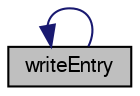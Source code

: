 digraph "writeEntry"
{
  bgcolor="transparent";
  edge [fontname="FreeSans",fontsize="10",labelfontname="FreeSans",labelfontsize="10"];
  node [fontname="FreeSans",fontsize="10",shape=record];
  rankdir="LR";
  Node413 [label="writeEntry",height=0.2,width=0.4,color="black", fillcolor="grey75", style="filled", fontcolor="black"];
  Node413 -> Node413 [dir="back",color="midnightblue",fontsize="10",style="solid",fontname="FreeSans"];
}
